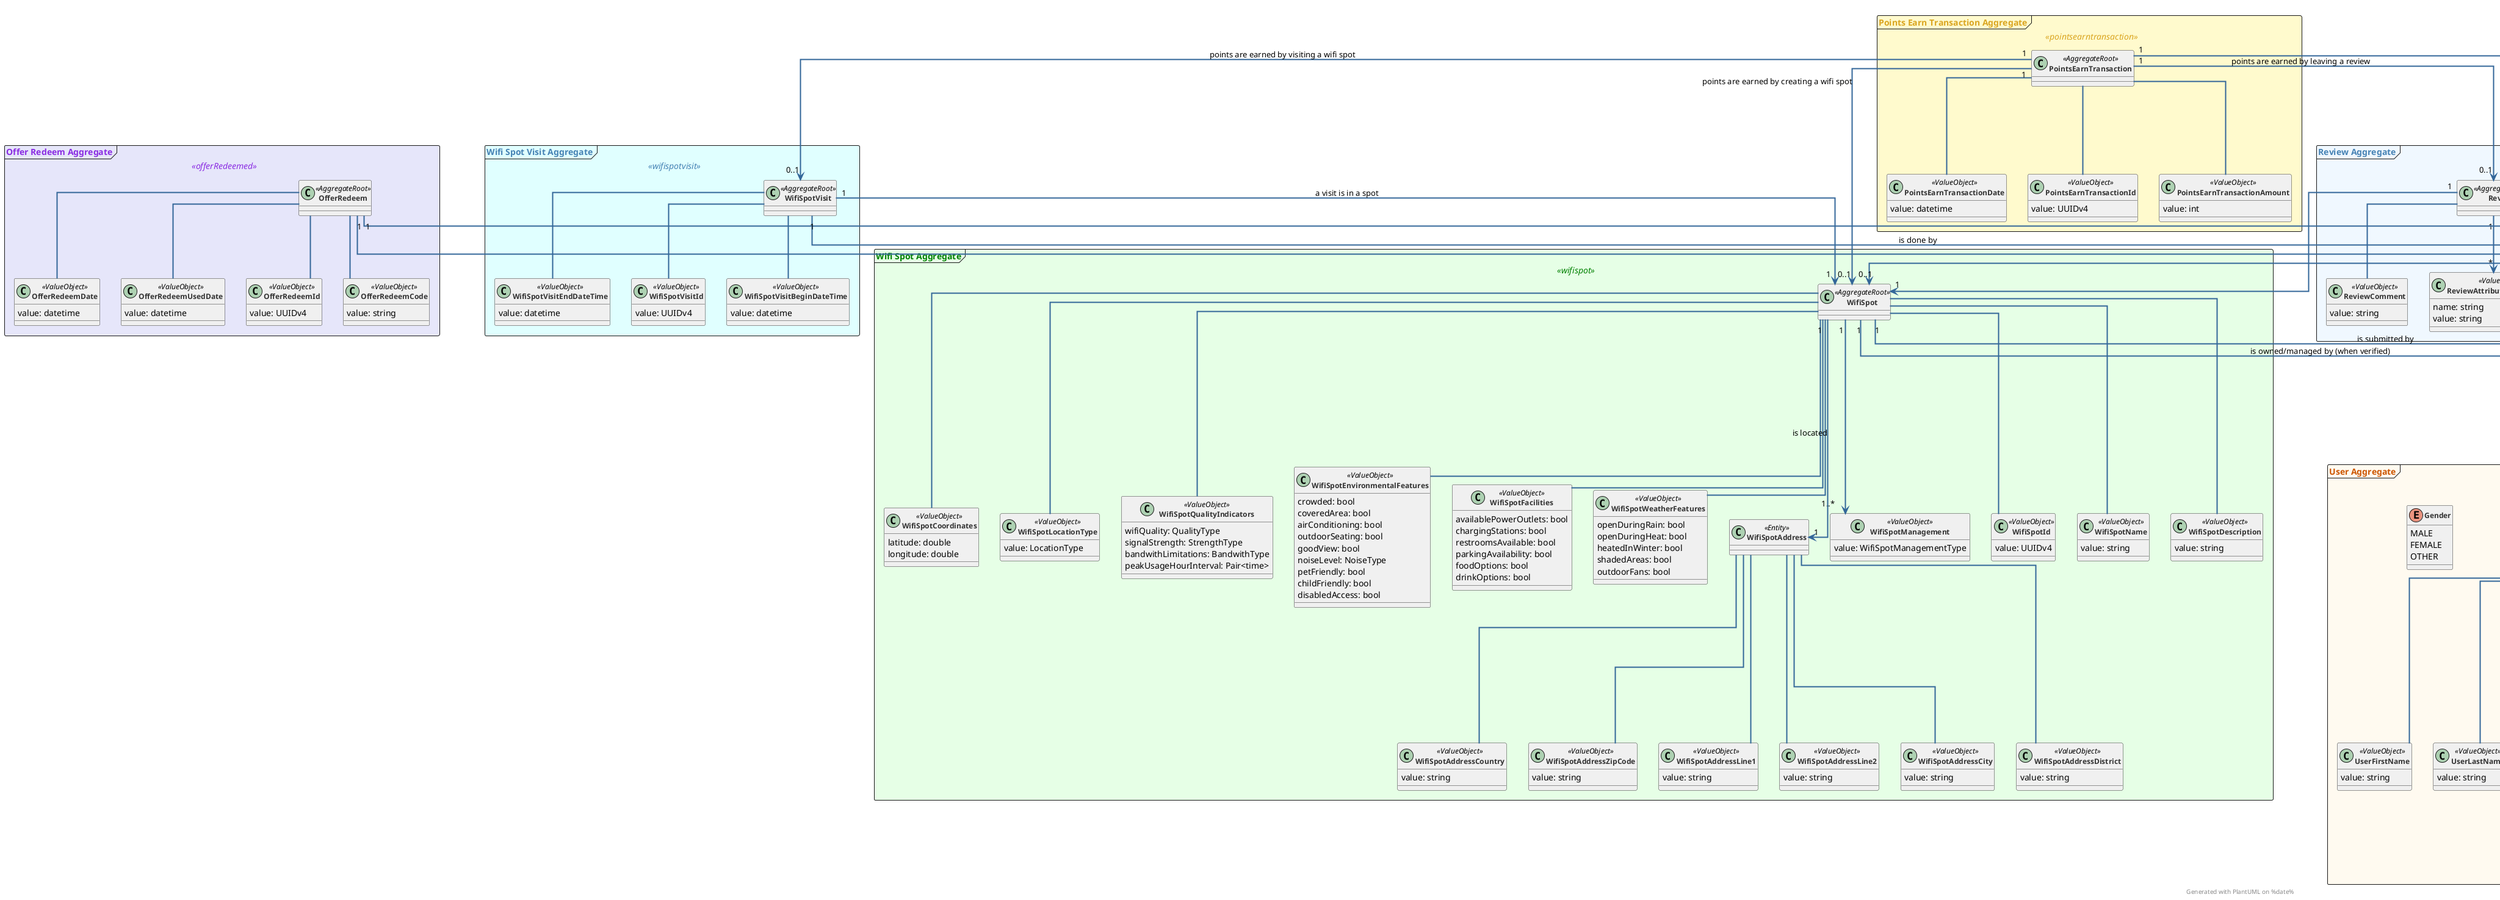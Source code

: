 @startuml Domain Model

' Define colors and styles for elements
skinparam Class {
    BackgroundColor #F0F0F0
    BorderColor #333333
    ArrowColor #336699
    FontColor #333333
    FontSize 12
    FontStyle Bold
    Shadowing true
}

' Style for relationships
skinparam linetype ortho
skinparam arrowThickness 2
skinparam arrowColor #336699
skinparam linetype ortho

' Header/footer with additional info
header "Domain Model"
footer "Generated with PlantUML on %date%"

<style>

    frame {
        .user {
            BackgroundColor #FFFAF0       
            BorderColor #CC5500           
            FontColor #CC5500 
        }

        .wifispot {
            BackgroundColor #E6FFE6 
            BorderColor #008000
            FontColor #008000
        }

        .review {
            BackgroundColor #F0F8FF       
            BorderColor #4682B4          
            FontColor #4682B4             
        }

        .wifispotvisit {
            BackgroundColor #E0FFFF
            BorderColor #4682B4
            FontColor #4682B4               
        }

        .offer {
            BackgroundColor #FFE4E1
            BorderColor #FF4500           
            FontColor #FF4500
        }

        .pointsearntransaction {
            BackgroundColor #FFFACD
            BorderColor #DAA520
            FontColor #DAA520
        }

        .pointswastetransaction {
            BackgroundColor: #FFFFE0
            BorderColor: #FFD700
            FontColor: #FFD700
        }


        .offerRedeemed {
            BackgroundColor: #E6E6FA
            BorderColor: #8A2BE2
            FontColor: #8A2BE2
        }
        .searchhistory {
            BackgroundColor: #F5FFFA;
            BorderColor: #2E8B57;    
            FontColor: #2E8B57;      
        }



    }

</style>

'ENUMS 
Enum LocationType {
    PUBLIC
    CAFE
    LIBRARY
    PARK
    SCHOOL
    RESTAURANT
    OTHERS
}

Enum QualityType {
    HIGH
    MEDIUM
    LOW
}

Enum BandwithType {
    LIMITED
    UNLIMITED
}

Enum StrengthType {
    STRONG
    MEDIUM
    LOW
}

Enum NoiseType {
    NONE
    QUIET
    MODERATE
    LOUD
}

Enum WifiSpotManagementType {
    SPONSOR
    VERIFIED
    UNVERIFIED
}


frame "User Aggregate" <<user>> {

    ' User AggregateRoot
    class User <<AggregateRoot>> {

    } 

    Class UserId <<ValueObject>>{
        value: UUIDv4
    }

    Class UserFirstName <<ValueObject>>{
        value: string
    }

    Class UserLastName <<ValueObject>>{
        value: string
    }

    Class UserGender <<ValueObject>>{
        value: Gender
    }

    Class UserName <<ValueObject>>{
        value: string
    }

    Class UserEmail <<ValueObject>>{
        value: string
    }

    Class UserPassword <<ValueObject>>{
        value: string
    }

    Class UserBirthDate <<ValueObject>>{
        value: date
    }

    Class UserRole <<ValueObject>> {
        value: Role
    }

    Class UserVATNumber <<ValueObject>> {
        value: string
    }

    'Entity UserAddress
    Class UserAddress <<Entity>>{
        
    }

    Class UserAddressLine1 <<ValueObject>>{
        value: string
    }

    Class UserAddressLine2 <<ValueObject>>{
        value: string
    }

    Class UserAddressCity <<ValueObject>>{
        value: string
    }

    Class UserAddressDistrict <<ValueObject>>{
        value: string
    }

    Class UserAddressCountry <<ValueObject>>{
        value: string
    }

    Class UserAddressZipCode <<ValueObject>>{
        value: string
    }

    Enum Role {
        ADMIN
        OFFER_MANAGER
        USER
        USER_PREMIUM
    }

    Enum Gender {
        MALE
        FEMALE
        OTHER
    }


    'User Entity Relationships w/ VOs
    User -- UserId
    User -- UserFirstName
    User -- UserLastName
    User -- UserGender
    User -- UserName
    User -- UserEmail
    User -- UserPassword
    User -- UserBirthDate
    User -- UserVATNumber
    User "1"-->"1..*" UserRole 

    'User Address Entity Relationships w/ VOs
    UserAddress -- UserAddressLine1
    UserAddress -- UserAddressLine2
    UserAddress -- UserAddressCity
    UserAddress -- UserAddressDistrict
    UserAddress -- UserAddressCountry
    UserAddress -- UserAddressZipCode


    'User Entity Relationships w/ Entities
    User "1"-->"1" UserAddress : lives/is placed

}



frame "Wifi Spot Aggregate" <<wifispot>> {

    Class WifiSpot <<AggregateRoot>> {
        
    }

    Class WifiSpotId <<ValueObject>> {
        value: UUIDv4
    }

    Class WifiSpotName <<ValueObject>> {
        value: string
    }

    Class WifiSpotDescription <<ValueObject>> {
        value: string
    }

    Class WifiSpotCoordinates <<ValueObject>> {
        latitude: double
        longitude: double
    }

    Class WifiSpotLocationType <<ValueObject>> {
        value: LocationType
    }

    Class WifiSpotQualityIndicators <<ValueObject>> {
        wifiQuality: QualityType
        signalStrength: StrengthType
        bandwithLimitations: BandwithType
        peakUsageHourInterval: Pair<time>
    }

    Class WifiSpotEnvironmentalFeatures <<ValueObject>> {
        crowded: bool
        coveredArea: bool
        airConditioning: bool
        outdoorSeating: bool
        goodView: bool
        noiseLevel: NoiseType
        petFriendly: bool
        childFriendly: bool
        disabledAccess: bool
    }

    Class WifiSpotFacilities <<ValueObject>> {
        availablePowerOutlets: bool
        chargingStations: bool
        restroomsAvailable: bool
        parkingAvailability: bool
        foodOptions: bool
        drinkOptions: bool
    }

    Class WifiSpotWeatherFeatures <<ValueObject>>{
        openDuringRain: bool
        openDuringHeat: bool
        heatedInWinter: bool
        shadedAreas: bool
        outdoorFans: bool
    }

    'Entity WifiSpotAddress
    Class WifiSpotAddress <<Entity>>{

    }

    Class WifiSpotAddressLine1 <<ValueObject>>{
        value: string
    }

    Class WifiSpotAddressLine2 <<ValueObject>>{
        value: string
    }

    Class WifiSpotAddressCity <<ValueObject>>{
        value: string
    }

    Class WifiSpotAddressDistrict <<ValueObject>>{
        value: string
    }

    Class WifiSpotAddressCountry <<ValueObject>>{
        value: string
    }

    Class WifiSpotAddressZipCode <<ValueObject>>{
        value: string
    }

    Class WifiSpotManagement <<ValueObject>> {
        value: WifiSpotManagementType
    }
    
    

    'WifiSpot Entity Relationships w/ VOs
    WifiSpot -- WifiSpotId
    WifiSpot -- WifiSpotName
    WifiSpot -- WifiSpotDescription
    WifiSpot -- WifiSpotCoordinates
    WifiSpot -- WifiSpotLocationType
    WifiSpot -- WifiSpotQualityIndicators
    WifiSpot -- WifiSpotEnvironmentalFeatures
    WifiSpot -- WifiSpotFacilities
    WifiSpot -- WifiSpotWeatherFeatures
    WifiSpot "1" --> "1..*" WifiSpotManagement

    

    'WifiSpotAddress Entity Relationships w/ VOs
    WifiSpotAddress -- WifiSpotAddressLine1
    WifiSpotAddress -- WifiSpotAddressLine2
    WifiSpotAddress -- WifiSpotAddressCity
    WifiSpotAddress -- WifiSpotAddressDistrict
    WifiSpotAddress -- WifiSpotAddressCountry
    WifiSpotAddress -- WifiSpotAddressZipCode
    

    'WifiSpot Entity Relationships w/ Entities
    WifiSpot "1" --> "1" WifiSpotAddress : is located
    WifiSpot "1" --> "1" User : is submitted by
    WifiSpot "1" --> "0..*" User : is owned/managed by (when verified)
}


frame "Review Aggregate" <<review>> {

    'Entity Review
    Class Review <<AggregateRoot>>{

    }

    Class ReviewId <<ValueObject>>{
        value: UUIDv4
    }

    Class ReviewOverallClassification <<ValueObject>> {
        value: int
    }

    Class ReviewComment <<ValueObject>> {
        value: string
    }

    'Can be anything, qualitative/quantitative EX:
    'Internet Speed: fast
    'Internet Speed: 500mbps
    'Sofas: comfy
    Class ReviewAttributeClassification <<ValueObject>> {
        name: string
        value: string
    }


    'Review Entity Relationships w/ VOs
    Review -- ReviewId
    Review -- ReviewOverallClassification
    Review "1" --> "*" ReviewAttributeClassification
    Review -- ReviewComment

    'Review Entity Relationships w/ Entities
    Review "1" --> "1" WifiSpot
    Review "1" --> "1" User : is created by


}


frame "Offer Aggregate" <<offer>>{

    Class Offer <<AggregateRoot>>{

    }

    Class OfferId <<ValueObject>> {
        value: UUIDv4
    }

    class OfferCost <<ValueObject>> {
        value: int
    }

    Class OfferDescription <<ValueObject>> {
        value: string
    }

    Class OfferImage <<ValueObject>> {
        value: blob
    }

    Class OfferExpirationDate <<ValueObject>> {
        value: datetime
    }

    Class OfferActive <<ValueObject>> {
        value: bool
    }

    'Offer Entity Relationships w/ VOs
    Offer -- OfferId
    Offer -- OfferCost
    Offer -- OfferDescription
    Offer -- OfferImage
    Offer -- OfferExpirationDate
    Offer -- OfferActive

    'Offer Entity Relationships w/ Entities
    Offer "1" --> "1" User : added by [ADMIN, PARTNER, OFFER_MANAGER] user
    Offer "1" --> "0..1" WifiSpot : available on

}

frame "Offer Redeem Aggregate" <<offerRedeemed>> {
    Class OfferRedeem <<AggregateRoot>>{

    }

    Class OfferRedeemId <<ValueObject>> {
        value: UUIDv4
    }

    Class OfferRedeemCode <<ValueObject>>{
        value: string
    }

    Class OfferRedeemDate <<ValueObject>> {
        value: datetime
    }

    Class OfferRedeemUsedDate <<ValueObject>> {
        value: datetime
    }

    'OfferRedeem Entity Relationships w/ VOs
    OfferRedeem -- OfferRedeemId
    OfferRedeem -- OfferRedeemCode
    OfferRedeem -- OfferRedeemDate
    OfferRedeem -- OfferRedeemUsedDate

    'Offer Redeem Entity Relationship w/ Entities
    OfferRedeem "1" -> "1" Offer
    OfferRedeem "1" -> "1" User
}

frame "Wifi Spot Visit Aggregate" <<wifispotvisit>> {
    Class WifiSpotVisit <<AggregateRoot>> {

    }

    Class WifiSpotVisitId <<ValueObject>> {
        value: UUIDv4
    }

    Class WifiSpotVisitBeginDateTime <<ValueObject>> {
        value: datetime
    }

    Class WifiSpotVisitEndDateTime <<ValueObject>> {
        value: datetime
    }



    'WifiSpotVisit Relationships w/ VOs
    WifiSpotVisit -- WifiSpotVisitId
    WifiSpotVisit -- WifiSpotVisitBeginDateTime
    WifiSpotVisit -- WifiSpotVisitEndDateTime

    'WifiSpot Relationships w/ Entities
    WifiSpotVisit "1" --> "1" User : is done by
    WifiSpotVisit "1" --> "1" WifiSpot : a visit is in a spot
    

}

frame "Points Earn Transaction Aggregate" <<pointsearntransaction>> {

    Class PointsEarnTransaction <<AggregateRoot>> {

    }

    Class PointsEarnTransactionDate <<ValueObject>> {
        value: datetime
    }

    Class PointsEarnTransactionId <<ValueObject>> {
        value: UUIDv4
    }

    Class PointsEarnTransactionAmount <<ValueObject>> {
        value: int
    }

    'PointsEarnTransaction Relationships w/ VOs
    PointsEarnTransaction -- PointsEarnTransactionDate
    PointsEarnTransaction -- PointsEarnTransactionId
    PointsEarnTransaction -- PointsEarnTransactionAmount

    'PointsEarnTransaction Relationships w/ Entities
    PointsEarnTransaction "1" --> "1" User : referenced by
    PointsEarnTransaction "1" --> "0..1" Review : points are earned by leaving a review
    PointsEarnTransaction "1" --> "0..1" WifiSpot : points are earned by creating a wifi spot
    PointsEarnTransaction "1" --> "0..1" WifiSpotVisit : points are earned by visiting a wifi spot
       
}

frame "Points Waste Transaction Aggregate" <<pointswastetransaction>> {

    Class PointsWasteTransaction <<AggregateRoot>> {

    }

    Class PointsWasteTransactionDate <<ValueObject>> {
        value: datetime
    }

    Class PointsWasteTransactionId <<ValueObject>> {
        value: UUIDv4
    }

    Class PointsWasteTransactionAmount <<ValueObject>> {
        value: int
    }

    'PointsTransaction Relationships w/ VOs
    PointsWasteTransaction -- PointsWasteTransactionDate
    PointsWasteTransaction -- PointsWasteTransactionId
    PointsWasteTransaction -- PointsWasteTransactionAmount

    'PointsTransaction Relationships w/ Entities
    PointsWasteTransaction "1" --> "1" User : referenced by
    PointsWasteTransaction "1" --> "1" Offer : points are wasted by buying offers
    
}

frame "Search History Aggregate" <<searchhistory>> {
    Class SearchHistory <<AggregateRoot>> {

    }

    Class SearchHistoryId <<ValueObject>> {
        value: UUIDv4
    }

    Class SearchHistoryQuery <<ValueObject>> {
        value: string
    }

    Class SearchHistoryDateTime <<ValueObject>> {
        value: datetime
    }

    Class SearchHistoryFilter <<ValueObject>> {
        radius: double
        locationType: List<LocationType>
        wifiQuality: List<QualityType>
        signalStrength: List<StrengthType>
        bandwithLimitations: List<BandwithType>
        offPeakUsageHourInterval: List<Pair<time>>
        crowded: bool
        coveredArea: bool
        airConditioning: bool
        outdoorSeating: bool
        goodView: bool
        noiseLevel: List<NoiseType>
        petFriendly: bool
        childFriendly: bool
        disabledAccess: bool
        availablePowerOutlets: bool
        chargingStations: bool
        restroomsAvailable: bool
        parkingAvailability: bool
        foodOptions: bool
        drinkOptions: bool
        openDuringRain: bool
        openDuringHear: bool
        heatedInWinter: bool
        shadedAreas: bool
        outdoorFans: bool

    }

    'SearchHistory Relationships w/ VOs
    SearchHistory -- SearchHistoryId
    SearchHistory -- SearchHistoryQuery
    SearchHistory -- SearchHistoryDateTime
    SearchHistory -- SearchHistoryFilter


    'SearchHistory Relationships w/ Entities
    SearchHistory "1" --> "1" User


}


@enduml
